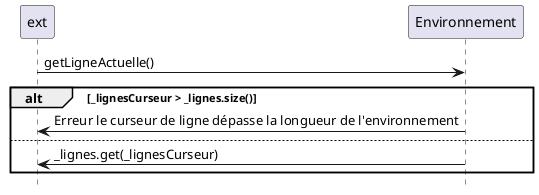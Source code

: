 @startuml
hide footbox

participant ext
participant Environnement

ext -> Environnement : getLigneActuelle()
alt _lignesCurseur > _lignes.size()
    ext <- Environnement : Erreur le curseur de ligne dépasse la longueur de l'environnement
else
    ext <- Environnement : _lignes.get(_lignesCurseur)
end


@enduml